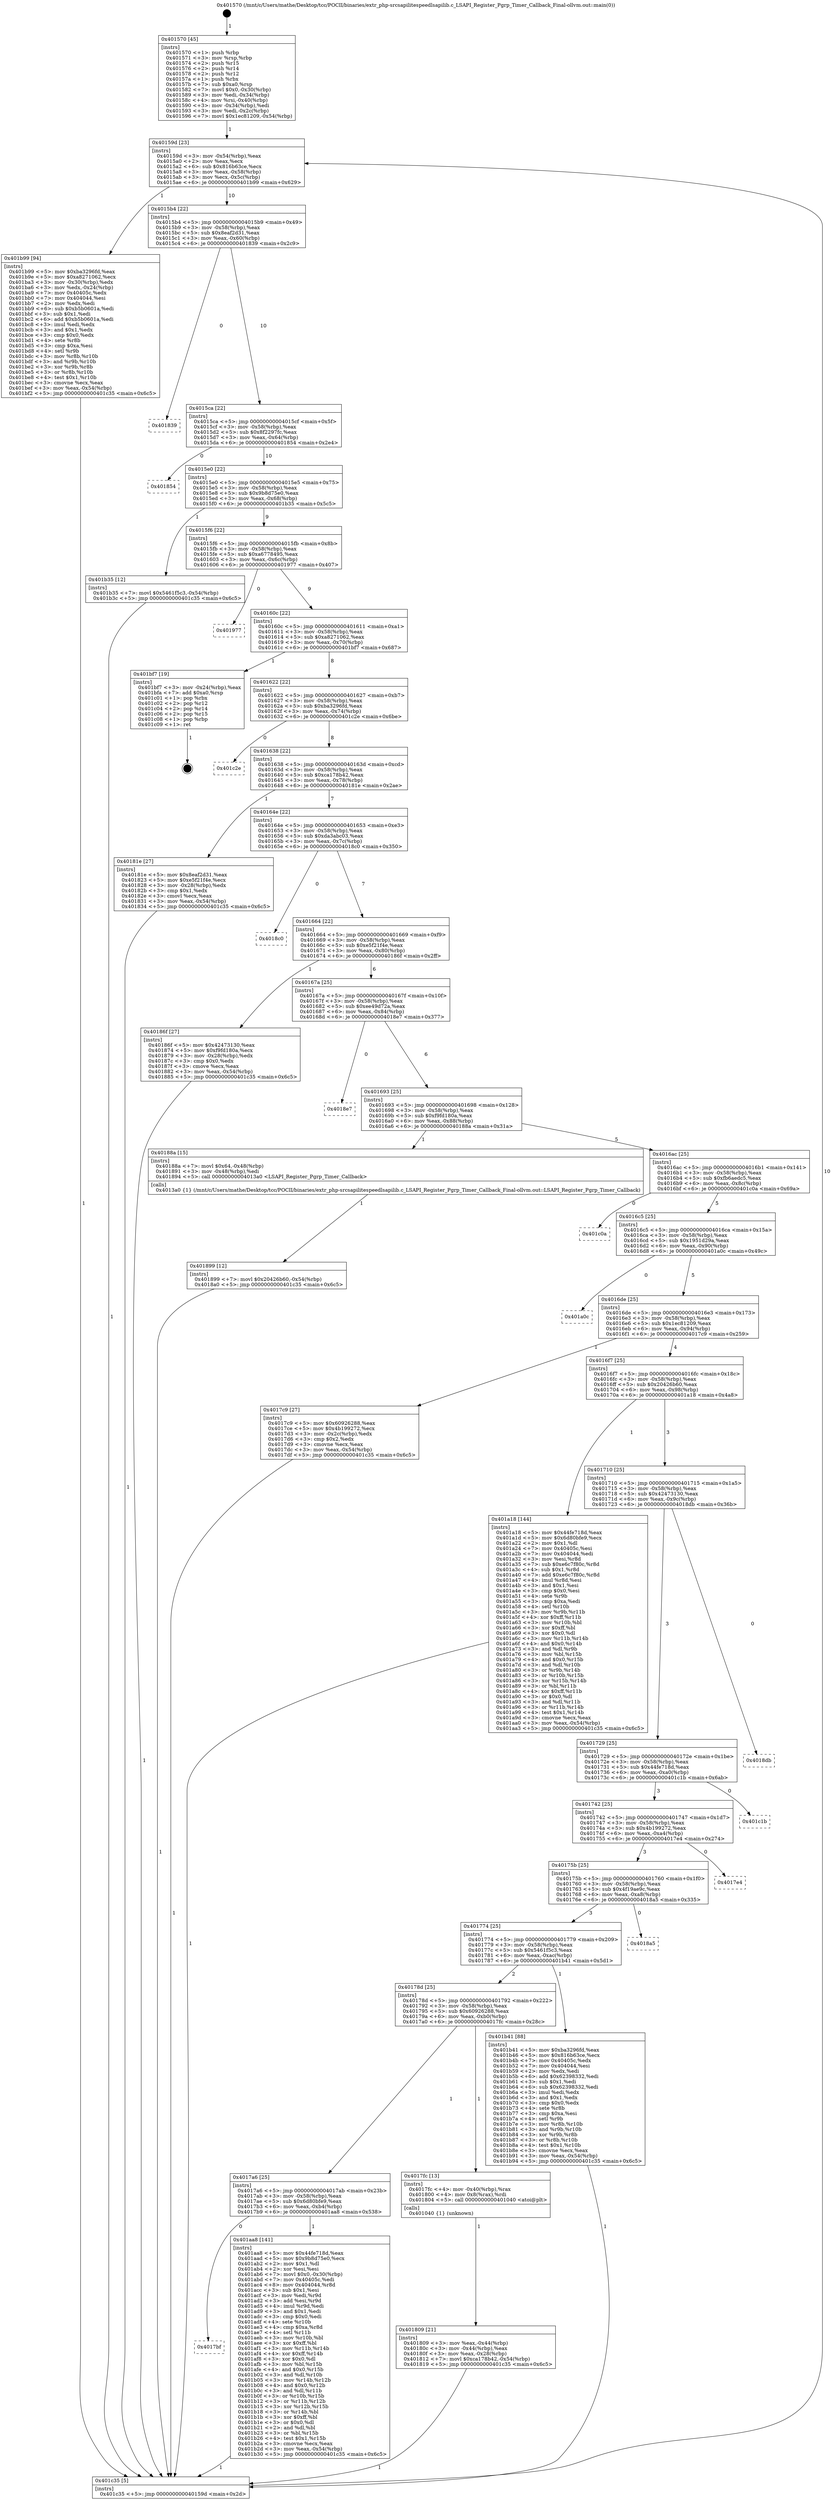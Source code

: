 digraph "0x401570" {
  label = "0x401570 (/mnt/c/Users/mathe/Desktop/tcc/POCII/binaries/extr_php-srcsapilitespeedlsapilib.c_LSAPI_Register_Pgrp_Timer_Callback_Final-ollvm.out::main(0))"
  labelloc = "t"
  node[shape=record]

  Entry [label="",width=0.3,height=0.3,shape=circle,fillcolor=black,style=filled]
  "0x40159d" [label="{
     0x40159d [23]\l
     | [instrs]\l
     &nbsp;&nbsp;0x40159d \<+3\>: mov -0x54(%rbp),%eax\l
     &nbsp;&nbsp;0x4015a0 \<+2\>: mov %eax,%ecx\l
     &nbsp;&nbsp;0x4015a2 \<+6\>: sub $0x816b63ce,%ecx\l
     &nbsp;&nbsp;0x4015a8 \<+3\>: mov %eax,-0x58(%rbp)\l
     &nbsp;&nbsp;0x4015ab \<+3\>: mov %ecx,-0x5c(%rbp)\l
     &nbsp;&nbsp;0x4015ae \<+6\>: je 0000000000401b99 \<main+0x629\>\l
  }"]
  "0x401b99" [label="{
     0x401b99 [94]\l
     | [instrs]\l
     &nbsp;&nbsp;0x401b99 \<+5\>: mov $0xba3296fd,%eax\l
     &nbsp;&nbsp;0x401b9e \<+5\>: mov $0xa8271062,%ecx\l
     &nbsp;&nbsp;0x401ba3 \<+3\>: mov -0x30(%rbp),%edx\l
     &nbsp;&nbsp;0x401ba6 \<+3\>: mov %edx,-0x24(%rbp)\l
     &nbsp;&nbsp;0x401ba9 \<+7\>: mov 0x40405c,%edx\l
     &nbsp;&nbsp;0x401bb0 \<+7\>: mov 0x404044,%esi\l
     &nbsp;&nbsp;0x401bb7 \<+2\>: mov %edx,%edi\l
     &nbsp;&nbsp;0x401bb9 \<+6\>: sub $0xb5b0601a,%edi\l
     &nbsp;&nbsp;0x401bbf \<+3\>: sub $0x1,%edi\l
     &nbsp;&nbsp;0x401bc2 \<+6\>: add $0xb5b0601a,%edi\l
     &nbsp;&nbsp;0x401bc8 \<+3\>: imul %edi,%edx\l
     &nbsp;&nbsp;0x401bcb \<+3\>: and $0x1,%edx\l
     &nbsp;&nbsp;0x401bce \<+3\>: cmp $0x0,%edx\l
     &nbsp;&nbsp;0x401bd1 \<+4\>: sete %r8b\l
     &nbsp;&nbsp;0x401bd5 \<+3\>: cmp $0xa,%esi\l
     &nbsp;&nbsp;0x401bd8 \<+4\>: setl %r9b\l
     &nbsp;&nbsp;0x401bdc \<+3\>: mov %r8b,%r10b\l
     &nbsp;&nbsp;0x401bdf \<+3\>: and %r9b,%r10b\l
     &nbsp;&nbsp;0x401be2 \<+3\>: xor %r9b,%r8b\l
     &nbsp;&nbsp;0x401be5 \<+3\>: or %r8b,%r10b\l
     &nbsp;&nbsp;0x401be8 \<+4\>: test $0x1,%r10b\l
     &nbsp;&nbsp;0x401bec \<+3\>: cmovne %ecx,%eax\l
     &nbsp;&nbsp;0x401bef \<+3\>: mov %eax,-0x54(%rbp)\l
     &nbsp;&nbsp;0x401bf2 \<+5\>: jmp 0000000000401c35 \<main+0x6c5\>\l
  }"]
  "0x4015b4" [label="{
     0x4015b4 [22]\l
     | [instrs]\l
     &nbsp;&nbsp;0x4015b4 \<+5\>: jmp 00000000004015b9 \<main+0x49\>\l
     &nbsp;&nbsp;0x4015b9 \<+3\>: mov -0x58(%rbp),%eax\l
     &nbsp;&nbsp;0x4015bc \<+5\>: sub $0x8eaf2d31,%eax\l
     &nbsp;&nbsp;0x4015c1 \<+3\>: mov %eax,-0x60(%rbp)\l
     &nbsp;&nbsp;0x4015c4 \<+6\>: je 0000000000401839 \<main+0x2c9\>\l
  }"]
  Exit [label="",width=0.3,height=0.3,shape=circle,fillcolor=black,style=filled,peripheries=2]
  "0x401839" [label="{
     0x401839\l
  }", style=dashed]
  "0x4015ca" [label="{
     0x4015ca [22]\l
     | [instrs]\l
     &nbsp;&nbsp;0x4015ca \<+5\>: jmp 00000000004015cf \<main+0x5f\>\l
     &nbsp;&nbsp;0x4015cf \<+3\>: mov -0x58(%rbp),%eax\l
     &nbsp;&nbsp;0x4015d2 \<+5\>: sub $0x8f2297fc,%eax\l
     &nbsp;&nbsp;0x4015d7 \<+3\>: mov %eax,-0x64(%rbp)\l
     &nbsp;&nbsp;0x4015da \<+6\>: je 0000000000401854 \<main+0x2e4\>\l
  }"]
  "0x4017bf" [label="{
     0x4017bf\l
  }", style=dashed]
  "0x401854" [label="{
     0x401854\l
  }", style=dashed]
  "0x4015e0" [label="{
     0x4015e0 [22]\l
     | [instrs]\l
     &nbsp;&nbsp;0x4015e0 \<+5\>: jmp 00000000004015e5 \<main+0x75\>\l
     &nbsp;&nbsp;0x4015e5 \<+3\>: mov -0x58(%rbp),%eax\l
     &nbsp;&nbsp;0x4015e8 \<+5\>: sub $0x9b8d75e0,%eax\l
     &nbsp;&nbsp;0x4015ed \<+3\>: mov %eax,-0x68(%rbp)\l
     &nbsp;&nbsp;0x4015f0 \<+6\>: je 0000000000401b35 \<main+0x5c5\>\l
  }"]
  "0x401aa8" [label="{
     0x401aa8 [141]\l
     | [instrs]\l
     &nbsp;&nbsp;0x401aa8 \<+5\>: mov $0x44fe718d,%eax\l
     &nbsp;&nbsp;0x401aad \<+5\>: mov $0x9b8d75e0,%ecx\l
     &nbsp;&nbsp;0x401ab2 \<+2\>: mov $0x1,%dl\l
     &nbsp;&nbsp;0x401ab4 \<+2\>: xor %esi,%esi\l
     &nbsp;&nbsp;0x401ab6 \<+7\>: movl $0x0,-0x30(%rbp)\l
     &nbsp;&nbsp;0x401abd \<+7\>: mov 0x40405c,%edi\l
     &nbsp;&nbsp;0x401ac4 \<+8\>: mov 0x404044,%r8d\l
     &nbsp;&nbsp;0x401acc \<+3\>: sub $0x1,%esi\l
     &nbsp;&nbsp;0x401acf \<+3\>: mov %edi,%r9d\l
     &nbsp;&nbsp;0x401ad2 \<+3\>: add %esi,%r9d\l
     &nbsp;&nbsp;0x401ad5 \<+4\>: imul %r9d,%edi\l
     &nbsp;&nbsp;0x401ad9 \<+3\>: and $0x1,%edi\l
     &nbsp;&nbsp;0x401adc \<+3\>: cmp $0x0,%edi\l
     &nbsp;&nbsp;0x401adf \<+4\>: sete %r10b\l
     &nbsp;&nbsp;0x401ae3 \<+4\>: cmp $0xa,%r8d\l
     &nbsp;&nbsp;0x401ae7 \<+4\>: setl %r11b\l
     &nbsp;&nbsp;0x401aeb \<+3\>: mov %r10b,%bl\l
     &nbsp;&nbsp;0x401aee \<+3\>: xor $0xff,%bl\l
     &nbsp;&nbsp;0x401af1 \<+3\>: mov %r11b,%r14b\l
     &nbsp;&nbsp;0x401af4 \<+4\>: xor $0xff,%r14b\l
     &nbsp;&nbsp;0x401af8 \<+3\>: xor $0x0,%dl\l
     &nbsp;&nbsp;0x401afb \<+3\>: mov %bl,%r15b\l
     &nbsp;&nbsp;0x401afe \<+4\>: and $0x0,%r15b\l
     &nbsp;&nbsp;0x401b02 \<+3\>: and %dl,%r10b\l
     &nbsp;&nbsp;0x401b05 \<+3\>: mov %r14b,%r12b\l
     &nbsp;&nbsp;0x401b08 \<+4\>: and $0x0,%r12b\l
     &nbsp;&nbsp;0x401b0c \<+3\>: and %dl,%r11b\l
     &nbsp;&nbsp;0x401b0f \<+3\>: or %r10b,%r15b\l
     &nbsp;&nbsp;0x401b12 \<+3\>: or %r11b,%r12b\l
     &nbsp;&nbsp;0x401b15 \<+3\>: xor %r12b,%r15b\l
     &nbsp;&nbsp;0x401b18 \<+3\>: or %r14b,%bl\l
     &nbsp;&nbsp;0x401b1b \<+3\>: xor $0xff,%bl\l
     &nbsp;&nbsp;0x401b1e \<+3\>: or $0x0,%dl\l
     &nbsp;&nbsp;0x401b21 \<+2\>: and %dl,%bl\l
     &nbsp;&nbsp;0x401b23 \<+3\>: or %bl,%r15b\l
     &nbsp;&nbsp;0x401b26 \<+4\>: test $0x1,%r15b\l
     &nbsp;&nbsp;0x401b2a \<+3\>: cmovne %ecx,%eax\l
     &nbsp;&nbsp;0x401b2d \<+3\>: mov %eax,-0x54(%rbp)\l
     &nbsp;&nbsp;0x401b30 \<+5\>: jmp 0000000000401c35 \<main+0x6c5\>\l
  }"]
  "0x401b35" [label="{
     0x401b35 [12]\l
     | [instrs]\l
     &nbsp;&nbsp;0x401b35 \<+7\>: movl $0x5461f5c3,-0x54(%rbp)\l
     &nbsp;&nbsp;0x401b3c \<+5\>: jmp 0000000000401c35 \<main+0x6c5\>\l
  }"]
  "0x4015f6" [label="{
     0x4015f6 [22]\l
     | [instrs]\l
     &nbsp;&nbsp;0x4015f6 \<+5\>: jmp 00000000004015fb \<main+0x8b\>\l
     &nbsp;&nbsp;0x4015fb \<+3\>: mov -0x58(%rbp),%eax\l
     &nbsp;&nbsp;0x4015fe \<+5\>: sub $0xa6778495,%eax\l
     &nbsp;&nbsp;0x401603 \<+3\>: mov %eax,-0x6c(%rbp)\l
     &nbsp;&nbsp;0x401606 \<+6\>: je 0000000000401977 \<main+0x407\>\l
  }"]
  "0x401899" [label="{
     0x401899 [12]\l
     | [instrs]\l
     &nbsp;&nbsp;0x401899 \<+7\>: movl $0x20426b60,-0x54(%rbp)\l
     &nbsp;&nbsp;0x4018a0 \<+5\>: jmp 0000000000401c35 \<main+0x6c5\>\l
  }"]
  "0x401977" [label="{
     0x401977\l
  }", style=dashed]
  "0x40160c" [label="{
     0x40160c [22]\l
     | [instrs]\l
     &nbsp;&nbsp;0x40160c \<+5\>: jmp 0000000000401611 \<main+0xa1\>\l
     &nbsp;&nbsp;0x401611 \<+3\>: mov -0x58(%rbp),%eax\l
     &nbsp;&nbsp;0x401614 \<+5\>: sub $0xa8271062,%eax\l
     &nbsp;&nbsp;0x401619 \<+3\>: mov %eax,-0x70(%rbp)\l
     &nbsp;&nbsp;0x40161c \<+6\>: je 0000000000401bf7 \<main+0x687\>\l
  }"]
  "0x401809" [label="{
     0x401809 [21]\l
     | [instrs]\l
     &nbsp;&nbsp;0x401809 \<+3\>: mov %eax,-0x44(%rbp)\l
     &nbsp;&nbsp;0x40180c \<+3\>: mov -0x44(%rbp),%eax\l
     &nbsp;&nbsp;0x40180f \<+3\>: mov %eax,-0x28(%rbp)\l
     &nbsp;&nbsp;0x401812 \<+7\>: movl $0xca178b42,-0x54(%rbp)\l
     &nbsp;&nbsp;0x401819 \<+5\>: jmp 0000000000401c35 \<main+0x6c5\>\l
  }"]
  "0x401bf7" [label="{
     0x401bf7 [19]\l
     | [instrs]\l
     &nbsp;&nbsp;0x401bf7 \<+3\>: mov -0x24(%rbp),%eax\l
     &nbsp;&nbsp;0x401bfa \<+7\>: add $0xa0,%rsp\l
     &nbsp;&nbsp;0x401c01 \<+1\>: pop %rbx\l
     &nbsp;&nbsp;0x401c02 \<+2\>: pop %r12\l
     &nbsp;&nbsp;0x401c04 \<+2\>: pop %r14\l
     &nbsp;&nbsp;0x401c06 \<+2\>: pop %r15\l
     &nbsp;&nbsp;0x401c08 \<+1\>: pop %rbp\l
     &nbsp;&nbsp;0x401c09 \<+1\>: ret\l
  }"]
  "0x401622" [label="{
     0x401622 [22]\l
     | [instrs]\l
     &nbsp;&nbsp;0x401622 \<+5\>: jmp 0000000000401627 \<main+0xb7\>\l
     &nbsp;&nbsp;0x401627 \<+3\>: mov -0x58(%rbp),%eax\l
     &nbsp;&nbsp;0x40162a \<+5\>: sub $0xba3296fd,%eax\l
     &nbsp;&nbsp;0x40162f \<+3\>: mov %eax,-0x74(%rbp)\l
     &nbsp;&nbsp;0x401632 \<+6\>: je 0000000000401c2e \<main+0x6be\>\l
  }"]
  "0x4017a6" [label="{
     0x4017a6 [25]\l
     | [instrs]\l
     &nbsp;&nbsp;0x4017a6 \<+5\>: jmp 00000000004017ab \<main+0x23b\>\l
     &nbsp;&nbsp;0x4017ab \<+3\>: mov -0x58(%rbp),%eax\l
     &nbsp;&nbsp;0x4017ae \<+5\>: sub $0x6d80bfe9,%eax\l
     &nbsp;&nbsp;0x4017b3 \<+6\>: mov %eax,-0xb4(%rbp)\l
     &nbsp;&nbsp;0x4017b9 \<+6\>: je 0000000000401aa8 \<main+0x538\>\l
  }"]
  "0x401c2e" [label="{
     0x401c2e\l
  }", style=dashed]
  "0x401638" [label="{
     0x401638 [22]\l
     | [instrs]\l
     &nbsp;&nbsp;0x401638 \<+5\>: jmp 000000000040163d \<main+0xcd\>\l
     &nbsp;&nbsp;0x40163d \<+3\>: mov -0x58(%rbp),%eax\l
     &nbsp;&nbsp;0x401640 \<+5\>: sub $0xca178b42,%eax\l
     &nbsp;&nbsp;0x401645 \<+3\>: mov %eax,-0x78(%rbp)\l
     &nbsp;&nbsp;0x401648 \<+6\>: je 000000000040181e \<main+0x2ae\>\l
  }"]
  "0x4017fc" [label="{
     0x4017fc [13]\l
     | [instrs]\l
     &nbsp;&nbsp;0x4017fc \<+4\>: mov -0x40(%rbp),%rax\l
     &nbsp;&nbsp;0x401800 \<+4\>: mov 0x8(%rax),%rdi\l
     &nbsp;&nbsp;0x401804 \<+5\>: call 0000000000401040 \<atoi@plt\>\l
     | [calls]\l
     &nbsp;&nbsp;0x401040 \{1\} (unknown)\l
  }"]
  "0x40181e" [label="{
     0x40181e [27]\l
     | [instrs]\l
     &nbsp;&nbsp;0x40181e \<+5\>: mov $0x8eaf2d31,%eax\l
     &nbsp;&nbsp;0x401823 \<+5\>: mov $0xe5f21f4e,%ecx\l
     &nbsp;&nbsp;0x401828 \<+3\>: mov -0x28(%rbp),%edx\l
     &nbsp;&nbsp;0x40182b \<+3\>: cmp $0x1,%edx\l
     &nbsp;&nbsp;0x40182e \<+3\>: cmovl %ecx,%eax\l
     &nbsp;&nbsp;0x401831 \<+3\>: mov %eax,-0x54(%rbp)\l
     &nbsp;&nbsp;0x401834 \<+5\>: jmp 0000000000401c35 \<main+0x6c5\>\l
  }"]
  "0x40164e" [label="{
     0x40164e [22]\l
     | [instrs]\l
     &nbsp;&nbsp;0x40164e \<+5\>: jmp 0000000000401653 \<main+0xe3\>\l
     &nbsp;&nbsp;0x401653 \<+3\>: mov -0x58(%rbp),%eax\l
     &nbsp;&nbsp;0x401656 \<+5\>: sub $0xda3abc03,%eax\l
     &nbsp;&nbsp;0x40165b \<+3\>: mov %eax,-0x7c(%rbp)\l
     &nbsp;&nbsp;0x40165e \<+6\>: je 00000000004018c0 \<main+0x350\>\l
  }"]
  "0x40178d" [label="{
     0x40178d [25]\l
     | [instrs]\l
     &nbsp;&nbsp;0x40178d \<+5\>: jmp 0000000000401792 \<main+0x222\>\l
     &nbsp;&nbsp;0x401792 \<+3\>: mov -0x58(%rbp),%eax\l
     &nbsp;&nbsp;0x401795 \<+5\>: sub $0x60926288,%eax\l
     &nbsp;&nbsp;0x40179a \<+6\>: mov %eax,-0xb0(%rbp)\l
     &nbsp;&nbsp;0x4017a0 \<+6\>: je 00000000004017fc \<main+0x28c\>\l
  }"]
  "0x4018c0" [label="{
     0x4018c0\l
  }", style=dashed]
  "0x401664" [label="{
     0x401664 [22]\l
     | [instrs]\l
     &nbsp;&nbsp;0x401664 \<+5\>: jmp 0000000000401669 \<main+0xf9\>\l
     &nbsp;&nbsp;0x401669 \<+3\>: mov -0x58(%rbp),%eax\l
     &nbsp;&nbsp;0x40166c \<+5\>: sub $0xe5f21f4e,%eax\l
     &nbsp;&nbsp;0x401671 \<+3\>: mov %eax,-0x80(%rbp)\l
     &nbsp;&nbsp;0x401674 \<+6\>: je 000000000040186f \<main+0x2ff\>\l
  }"]
  "0x401b41" [label="{
     0x401b41 [88]\l
     | [instrs]\l
     &nbsp;&nbsp;0x401b41 \<+5\>: mov $0xba3296fd,%eax\l
     &nbsp;&nbsp;0x401b46 \<+5\>: mov $0x816b63ce,%ecx\l
     &nbsp;&nbsp;0x401b4b \<+7\>: mov 0x40405c,%edx\l
     &nbsp;&nbsp;0x401b52 \<+7\>: mov 0x404044,%esi\l
     &nbsp;&nbsp;0x401b59 \<+2\>: mov %edx,%edi\l
     &nbsp;&nbsp;0x401b5b \<+6\>: add $0x62398332,%edi\l
     &nbsp;&nbsp;0x401b61 \<+3\>: sub $0x1,%edi\l
     &nbsp;&nbsp;0x401b64 \<+6\>: sub $0x62398332,%edi\l
     &nbsp;&nbsp;0x401b6a \<+3\>: imul %edi,%edx\l
     &nbsp;&nbsp;0x401b6d \<+3\>: and $0x1,%edx\l
     &nbsp;&nbsp;0x401b70 \<+3\>: cmp $0x0,%edx\l
     &nbsp;&nbsp;0x401b73 \<+4\>: sete %r8b\l
     &nbsp;&nbsp;0x401b77 \<+3\>: cmp $0xa,%esi\l
     &nbsp;&nbsp;0x401b7a \<+4\>: setl %r9b\l
     &nbsp;&nbsp;0x401b7e \<+3\>: mov %r8b,%r10b\l
     &nbsp;&nbsp;0x401b81 \<+3\>: and %r9b,%r10b\l
     &nbsp;&nbsp;0x401b84 \<+3\>: xor %r9b,%r8b\l
     &nbsp;&nbsp;0x401b87 \<+3\>: or %r8b,%r10b\l
     &nbsp;&nbsp;0x401b8a \<+4\>: test $0x1,%r10b\l
     &nbsp;&nbsp;0x401b8e \<+3\>: cmovne %ecx,%eax\l
     &nbsp;&nbsp;0x401b91 \<+3\>: mov %eax,-0x54(%rbp)\l
     &nbsp;&nbsp;0x401b94 \<+5\>: jmp 0000000000401c35 \<main+0x6c5\>\l
  }"]
  "0x40186f" [label="{
     0x40186f [27]\l
     | [instrs]\l
     &nbsp;&nbsp;0x40186f \<+5\>: mov $0x42473130,%eax\l
     &nbsp;&nbsp;0x401874 \<+5\>: mov $0xf9fd180a,%ecx\l
     &nbsp;&nbsp;0x401879 \<+3\>: mov -0x28(%rbp),%edx\l
     &nbsp;&nbsp;0x40187c \<+3\>: cmp $0x0,%edx\l
     &nbsp;&nbsp;0x40187f \<+3\>: cmove %ecx,%eax\l
     &nbsp;&nbsp;0x401882 \<+3\>: mov %eax,-0x54(%rbp)\l
     &nbsp;&nbsp;0x401885 \<+5\>: jmp 0000000000401c35 \<main+0x6c5\>\l
  }"]
  "0x40167a" [label="{
     0x40167a [25]\l
     | [instrs]\l
     &nbsp;&nbsp;0x40167a \<+5\>: jmp 000000000040167f \<main+0x10f\>\l
     &nbsp;&nbsp;0x40167f \<+3\>: mov -0x58(%rbp),%eax\l
     &nbsp;&nbsp;0x401682 \<+5\>: sub $0xee49d72a,%eax\l
     &nbsp;&nbsp;0x401687 \<+6\>: mov %eax,-0x84(%rbp)\l
     &nbsp;&nbsp;0x40168d \<+6\>: je 00000000004018e7 \<main+0x377\>\l
  }"]
  "0x401774" [label="{
     0x401774 [25]\l
     | [instrs]\l
     &nbsp;&nbsp;0x401774 \<+5\>: jmp 0000000000401779 \<main+0x209\>\l
     &nbsp;&nbsp;0x401779 \<+3\>: mov -0x58(%rbp),%eax\l
     &nbsp;&nbsp;0x40177c \<+5\>: sub $0x5461f5c3,%eax\l
     &nbsp;&nbsp;0x401781 \<+6\>: mov %eax,-0xac(%rbp)\l
     &nbsp;&nbsp;0x401787 \<+6\>: je 0000000000401b41 \<main+0x5d1\>\l
  }"]
  "0x4018e7" [label="{
     0x4018e7\l
  }", style=dashed]
  "0x401693" [label="{
     0x401693 [25]\l
     | [instrs]\l
     &nbsp;&nbsp;0x401693 \<+5\>: jmp 0000000000401698 \<main+0x128\>\l
     &nbsp;&nbsp;0x401698 \<+3\>: mov -0x58(%rbp),%eax\l
     &nbsp;&nbsp;0x40169b \<+5\>: sub $0xf9fd180a,%eax\l
     &nbsp;&nbsp;0x4016a0 \<+6\>: mov %eax,-0x88(%rbp)\l
     &nbsp;&nbsp;0x4016a6 \<+6\>: je 000000000040188a \<main+0x31a\>\l
  }"]
  "0x4018a5" [label="{
     0x4018a5\l
  }", style=dashed]
  "0x40188a" [label="{
     0x40188a [15]\l
     | [instrs]\l
     &nbsp;&nbsp;0x40188a \<+7\>: movl $0x64,-0x48(%rbp)\l
     &nbsp;&nbsp;0x401891 \<+3\>: mov -0x48(%rbp),%edi\l
     &nbsp;&nbsp;0x401894 \<+5\>: call 00000000004013a0 \<LSAPI_Register_Pgrp_Timer_Callback\>\l
     | [calls]\l
     &nbsp;&nbsp;0x4013a0 \{1\} (/mnt/c/Users/mathe/Desktop/tcc/POCII/binaries/extr_php-srcsapilitespeedlsapilib.c_LSAPI_Register_Pgrp_Timer_Callback_Final-ollvm.out::LSAPI_Register_Pgrp_Timer_Callback)\l
  }"]
  "0x4016ac" [label="{
     0x4016ac [25]\l
     | [instrs]\l
     &nbsp;&nbsp;0x4016ac \<+5\>: jmp 00000000004016b1 \<main+0x141\>\l
     &nbsp;&nbsp;0x4016b1 \<+3\>: mov -0x58(%rbp),%eax\l
     &nbsp;&nbsp;0x4016b4 \<+5\>: sub $0xfb6aedc5,%eax\l
     &nbsp;&nbsp;0x4016b9 \<+6\>: mov %eax,-0x8c(%rbp)\l
     &nbsp;&nbsp;0x4016bf \<+6\>: je 0000000000401c0a \<main+0x69a\>\l
  }"]
  "0x40175b" [label="{
     0x40175b [25]\l
     | [instrs]\l
     &nbsp;&nbsp;0x40175b \<+5\>: jmp 0000000000401760 \<main+0x1f0\>\l
     &nbsp;&nbsp;0x401760 \<+3\>: mov -0x58(%rbp),%eax\l
     &nbsp;&nbsp;0x401763 \<+5\>: sub $0x4f19ae9c,%eax\l
     &nbsp;&nbsp;0x401768 \<+6\>: mov %eax,-0xa8(%rbp)\l
     &nbsp;&nbsp;0x40176e \<+6\>: je 00000000004018a5 \<main+0x335\>\l
  }"]
  "0x401c0a" [label="{
     0x401c0a\l
  }", style=dashed]
  "0x4016c5" [label="{
     0x4016c5 [25]\l
     | [instrs]\l
     &nbsp;&nbsp;0x4016c5 \<+5\>: jmp 00000000004016ca \<main+0x15a\>\l
     &nbsp;&nbsp;0x4016ca \<+3\>: mov -0x58(%rbp),%eax\l
     &nbsp;&nbsp;0x4016cd \<+5\>: sub $0x1951d29a,%eax\l
     &nbsp;&nbsp;0x4016d2 \<+6\>: mov %eax,-0x90(%rbp)\l
     &nbsp;&nbsp;0x4016d8 \<+6\>: je 0000000000401a0c \<main+0x49c\>\l
  }"]
  "0x4017e4" [label="{
     0x4017e4\l
  }", style=dashed]
  "0x401a0c" [label="{
     0x401a0c\l
  }", style=dashed]
  "0x4016de" [label="{
     0x4016de [25]\l
     | [instrs]\l
     &nbsp;&nbsp;0x4016de \<+5\>: jmp 00000000004016e3 \<main+0x173\>\l
     &nbsp;&nbsp;0x4016e3 \<+3\>: mov -0x58(%rbp),%eax\l
     &nbsp;&nbsp;0x4016e6 \<+5\>: sub $0x1ec81209,%eax\l
     &nbsp;&nbsp;0x4016eb \<+6\>: mov %eax,-0x94(%rbp)\l
     &nbsp;&nbsp;0x4016f1 \<+6\>: je 00000000004017c9 \<main+0x259\>\l
  }"]
  "0x401742" [label="{
     0x401742 [25]\l
     | [instrs]\l
     &nbsp;&nbsp;0x401742 \<+5\>: jmp 0000000000401747 \<main+0x1d7\>\l
     &nbsp;&nbsp;0x401747 \<+3\>: mov -0x58(%rbp),%eax\l
     &nbsp;&nbsp;0x40174a \<+5\>: sub $0x4b199272,%eax\l
     &nbsp;&nbsp;0x40174f \<+6\>: mov %eax,-0xa4(%rbp)\l
     &nbsp;&nbsp;0x401755 \<+6\>: je 00000000004017e4 \<main+0x274\>\l
  }"]
  "0x4017c9" [label="{
     0x4017c9 [27]\l
     | [instrs]\l
     &nbsp;&nbsp;0x4017c9 \<+5\>: mov $0x60926288,%eax\l
     &nbsp;&nbsp;0x4017ce \<+5\>: mov $0x4b199272,%ecx\l
     &nbsp;&nbsp;0x4017d3 \<+3\>: mov -0x2c(%rbp),%edx\l
     &nbsp;&nbsp;0x4017d6 \<+3\>: cmp $0x2,%edx\l
     &nbsp;&nbsp;0x4017d9 \<+3\>: cmovne %ecx,%eax\l
     &nbsp;&nbsp;0x4017dc \<+3\>: mov %eax,-0x54(%rbp)\l
     &nbsp;&nbsp;0x4017df \<+5\>: jmp 0000000000401c35 \<main+0x6c5\>\l
  }"]
  "0x4016f7" [label="{
     0x4016f7 [25]\l
     | [instrs]\l
     &nbsp;&nbsp;0x4016f7 \<+5\>: jmp 00000000004016fc \<main+0x18c\>\l
     &nbsp;&nbsp;0x4016fc \<+3\>: mov -0x58(%rbp),%eax\l
     &nbsp;&nbsp;0x4016ff \<+5\>: sub $0x20426b60,%eax\l
     &nbsp;&nbsp;0x401704 \<+6\>: mov %eax,-0x98(%rbp)\l
     &nbsp;&nbsp;0x40170a \<+6\>: je 0000000000401a18 \<main+0x4a8\>\l
  }"]
  "0x401c35" [label="{
     0x401c35 [5]\l
     | [instrs]\l
     &nbsp;&nbsp;0x401c35 \<+5\>: jmp 000000000040159d \<main+0x2d\>\l
  }"]
  "0x401570" [label="{
     0x401570 [45]\l
     | [instrs]\l
     &nbsp;&nbsp;0x401570 \<+1\>: push %rbp\l
     &nbsp;&nbsp;0x401571 \<+3\>: mov %rsp,%rbp\l
     &nbsp;&nbsp;0x401574 \<+2\>: push %r15\l
     &nbsp;&nbsp;0x401576 \<+2\>: push %r14\l
     &nbsp;&nbsp;0x401578 \<+2\>: push %r12\l
     &nbsp;&nbsp;0x40157a \<+1\>: push %rbx\l
     &nbsp;&nbsp;0x40157b \<+7\>: sub $0xa0,%rsp\l
     &nbsp;&nbsp;0x401582 \<+7\>: movl $0x0,-0x30(%rbp)\l
     &nbsp;&nbsp;0x401589 \<+3\>: mov %edi,-0x34(%rbp)\l
     &nbsp;&nbsp;0x40158c \<+4\>: mov %rsi,-0x40(%rbp)\l
     &nbsp;&nbsp;0x401590 \<+3\>: mov -0x34(%rbp),%edi\l
     &nbsp;&nbsp;0x401593 \<+3\>: mov %edi,-0x2c(%rbp)\l
     &nbsp;&nbsp;0x401596 \<+7\>: movl $0x1ec81209,-0x54(%rbp)\l
  }"]
  "0x401c1b" [label="{
     0x401c1b\l
  }", style=dashed]
  "0x401a18" [label="{
     0x401a18 [144]\l
     | [instrs]\l
     &nbsp;&nbsp;0x401a18 \<+5\>: mov $0x44fe718d,%eax\l
     &nbsp;&nbsp;0x401a1d \<+5\>: mov $0x6d80bfe9,%ecx\l
     &nbsp;&nbsp;0x401a22 \<+2\>: mov $0x1,%dl\l
     &nbsp;&nbsp;0x401a24 \<+7\>: mov 0x40405c,%esi\l
     &nbsp;&nbsp;0x401a2b \<+7\>: mov 0x404044,%edi\l
     &nbsp;&nbsp;0x401a32 \<+3\>: mov %esi,%r8d\l
     &nbsp;&nbsp;0x401a35 \<+7\>: sub $0xe6c7f80c,%r8d\l
     &nbsp;&nbsp;0x401a3c \<+4\>: sub $0x1,%r8d\l
     &nbsp;&nbsp;0x401a40 \<+7\>: add $0xe6c7f80c,%r8d\l
     &nbsp;&nbsp;0x401a47 \<+4\>: imul %r8d,%esi\l
     &nbsp;&nbsp;0x401a4b \<+3\>: and $0x1,%esi\l
     &nbsp;&nbsp;0x401a4e \<+3\>: cmp $0x0,%esi\l
     &nbsp;&nbsp;0x401a51 \<+4\>: sete %r9b\l
     &nbsp;&nbsp;0x401a55 \<+3\>: cmp $0xa,%edi\l
     &nbsp;&nbsp;0x401a58 \<+4\>: setl %r10b\l
     &nbsp;&nbsp;0x401a5c \<+3\>: mov %r9b,%r11b\l
     &nbsp;&nbsp;0x401a5f \<+4\>: xor $0xff,%r11b\l
     &nbsp;&nbsp;0x401a63 \<+3\>: mov %r10b,%bl\l
     &nbsp;&nbsp;0x401a66 \<+3\>: xor $0xff,%bl\l
     &nbsp;&nbsp;0x401a69 \<+3\>: xor $0x0,%dl\l
     &nbsp;&nbsp;0x401a6c \<+3\>: mov %r11b,%r14b\l
     &nbsp;&nbsp;0x401a6f \<+4\>: and $0x0,%r14b\l
     &nbsp;&nbsp;0x401a73 \<+3\>: and %dl,%r9b\l
     &nbsp;&nbsp;0x401a76 \<+3\>: mov %bl,%r15b\l
     &nbsp;&nbsp;0x401a79 \<+4\>: and $0x0,%r15b\l
     &nbsp;&nbsp;0x401a7d \<+3\>: and %dl,%r10b\l
     &nbsp;&nbsp;0x401a80 \<+3\>: or %r9b,%r14b\l
     &nbsp;&nbsp;0x401a83 \<+3\>: or %r10b,%r15b\l
     &nbsp;&nbsp;0x401a86 \<+3\>: xor %r15b,%r14b\l
     &nbsp;&nbsp;0x401a89 \<+3\>: or %bl,%r11b\l
     &nbsp;&nbsp;0x401a8c \<+4\>: xor $0xff,%r11b\l
     &nbsp;&nbsp;0x401a90 \<+3\>: or $0x0,%dl\l
     &nbsp;&nbsp;0x401a93 \<+3\>: and %dl,%r11b\l
     &nbsp;&nbsp;0x401a96 \<+3\>: or %r11b,%r14b\l
     &nbsp;&nbsp;0x401a99 \<+4\>: test $0x1,%r14b\l
     &nbsp;&nbsp;0x401a9d \<+3\>: cmovne %ecx,%eax\l
     &nbsp;&nbsp;0x401aa0 \<+3\>: mov %eax,-0x54(%rbp)\l
     &nbsp;&nbsp;0x401aa3 \<+5\>: jmp 0000000000401c35 \<main+0x6c5\>\l
  }"]
  "0x401710" [label="{
     0x401710 [25]\l
     | [instrs]\l
     &nbsp;&nbsp;0x401710 \<+5\>: jmp 0000000000401715 \<main+0x1a5\>\l
     &nbsp;&nbsp;0x401715 \<+3\>: mov -0x58(%rbp),%eax\l
     &nbsp;&nbsp;0x401718 \<+5\>: sub $0x42473130,%eax\l
     &nbsp;&nbsp;0x40171d \<+6\>: mov %eax,-0x9c(%rbp)\l
     &nbsp;&nbsp;0x401723 \<+6\>: je 00000000004018db \<main+0x36b\>\l
  }"]
  "0x401729" [label="{
     0x401729 [25]\l
     | [instrs]\l
     &nbsp;&nbsp;0x401729 \<+5\>: jmp 000000000040172e \<main+0x1be\>\l
     &nbsp;&nbsp;0x40172e \<+3\>: mov -0x58(%rbp),%eax\l
     &nbsp;&nbsp;0x401731 \<+5\>: sub $0x44fe718d,%eax\l
     &nbsp;&nbsp;0x401736 \<+6\>: mov %eax,-0xa0(%rbp)\l
     &nbsp;&nbsp;0x40173c \<+6\>: je 0000000000401c1b \<main+0x6ab\>\l
  }"]
  "0x4018db" [label="{
     0x4018db\l
  }", style=dashed]
  Entry -> "0x401570" [label=" 1"]
  "0x40159d" -> "0x401b99" [label=" 1"]
  "0x40159d" -> "0x4015b4" [label=" 10"]
  "0x401bf7" -> Exit [label=" 1"]
  "0x4015b4" -> "0x401839" [label=" 0"]
  "0x4015b4" -> "0x4015ca" [label=" 10"]
  "0x401b99" -> "0x401c35" [label=" 1"]
  "0x4015ca" -> "0x401854" [label=" 0"]
  "0x4015ca" -> "0x4015e0" [label=" 10"]
  "0x401b41" -> "0x401c35" [label=" 1"]
  "0x4015e0" -> "0x401b35" [label=" 1"]
  "0x4015e0" -> "0x4015f6" [label=" 9"]
  "0x401b35" -> "0x401c35" [label=" 1"]
  "0x4015f6" -> "0x401977" [label=" 0"]
  "0x4015f6" -> "0x40160c" [label=" 9"]
  "0x4017a6" -> "0x4017bf" [label=" 0"]
  "0x40160c" -> "0x401bf7" [label=" 1"]
  "0x40160c" -> "0x401622" [label=" 8"]
  "0x4017a6" -> "0x401aa8" [label=" 1"]
  "0x401622" -> "0x401c2e" [label=" 0"]
  "0x401622" -> "0x401638" [label=" 8"]
  "0x401aa8" -> "0x401c35" [label=" 1"]
  "0x401638" -> "0x40181e" [label=" 1"]
  "0x401638" -> "0x40164e" [label=" 7"]
  "0x401a18" -> "0x401c35" [label=" 1"]
  "0x40164e" -> "0x4018c0" [label=" 0"]
  "0x40164e" -> "0x401664" [label=" 7"]
  "0x40188a" -> "0x401899" [label=" 1"]
  "0x401664" -> "0x40186f" [label=" 1"]
  "0x401664" -> "0x40167a" [label=" 6"]
  "0x40186f" -> "0x401c35" [label=" 1"]
  "0x40167a" -> "0x4018e7" [label=" 0"]
  "0x40167a" -> "0x401693" [label=" 6"]
  "0x401809" -> "0x401c35" [label=" 1"]
  "0x401693" -> "0x40188a" [label=" 1"]
  "0x401693" -> "0x4016ac" [label=" 5"]
  "0x4017fc" -> "0x401809" [label=" 1"]
  "0x4016ac" -> "0x401c0a" [label=" 0"]
  "0x4016ac" -> "0x4016c5" [label=" 5"]
  "0x40178d" -> "0x4017fc" [label=" 1"]
  "0x4016c5" -> "0x401a0c" [label=" 0"]
  "0x4016c5" -> "0x4016de" [label=" 5"]
  "0x401899" -> "0x401c35" [label=" 1"]
  "0x4016de" -> "0x4017c9" [label=" 1"]
  "0x4016de" -> "0x4016f7" [label=" 4"]
  "0x4017c9" -> "0x401c35" [label=" 1"]
  "0x401570" -> "0x40159d" [label=" 1"]
  "0x401c35" -> "0x40159d" [label=" 10"]
  "0x401774" -> "0x401b41" [label=" 1"]
  "0x4016f7" -> "0x401a18" [label=" 1"]
  "0x4016f7" -> "0x401710" [label=" 3"]
  "0x40181e" -> "0x401c35" [label=" 1"]
  "0x401710" -> "0x4018db" [label=" 0"]
  "0x401710" -> "0x401729" [label=" 3"]
  "0x40175b" -> "0x401774" [label=" 3"]
  "0x401729" -> "0x401c1b" [label=" 0"]
  "0x401729" -> "0x401742" [label=" 3"]
  "0x401774" -> "0x40178d" [label=" 2"]
  "0x401742" -> "0x4017e4" [label=" 0"]
  "0x401742" -> "0x40175b" [label=" 3"]
  "0x40178d" -> "0x4017a6" [label=" 1"]
  "0x40175b" -> "0x4018a5" [label=" 0"]
}
